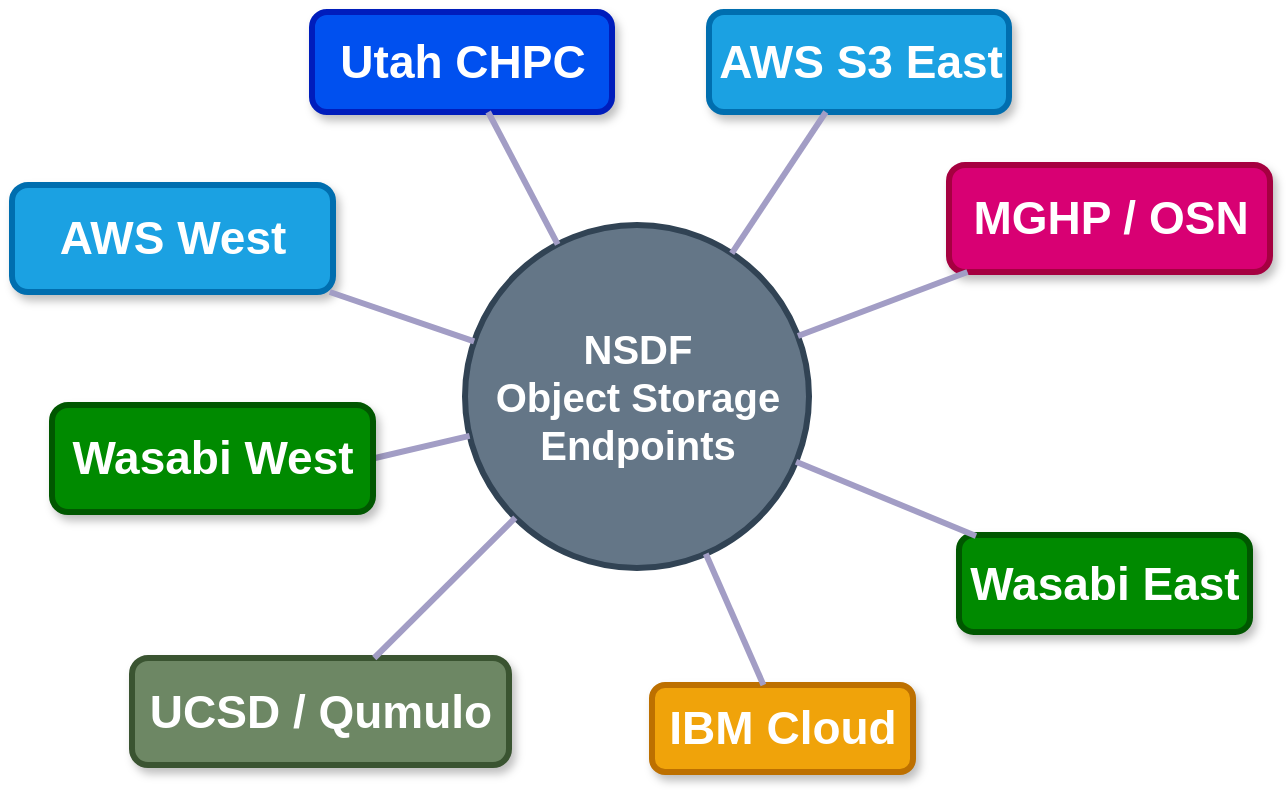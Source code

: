 <mxfile version="13.6.2" type="device"><diagram id="6a731a19-8d31-9384-78a2-239565b7b9f0" name="Page-1"><mxGraphModel dx="1268" dy="822" grid="1" gridSize="10" guides="1" tooltips="1" connect="1" arrows="1" fold="1" page="1" pageScale="1" pageWidth="1169" pageHeight="827" background="#ffffff" math="0" shadow="0"><root><mxCell id="0"/><mxCell id="1" parent="0"/><mxCell id="1516" value="NSDF &lt;br style=&quot;font-size: 20px;&quot;&gt;Object&amp;nbsp;Storage Endpoints" style="ellipse;whiteSpace=wrap;html=1;shadow=0;fontFamily=Helvetica;fontSize=20;fontColor=#ffffff;align=center;strokeWidth=3;fillColor=#647687;strokeColor=#314354;fontStyle=1" parent="1" vertex="1"><mxGeometry x="296.5" y="696.5" width="172" height="171.5" as="geometry"/></mxCell><mxCell id="1517" value="&lt;font color=&quot;#ffffff&quot; style=&quot;font-size: 23px;&quot;&gt;Utah CHPC&lt;/font&gt;" style="rounded=1;fillColor=#0050ef;strokeColor=#001DBC;strokeWidth=3;shadow=1;html=1;fontSize=23;fontStyle=1;fontColor=#ffffff;" parent="1" vertex="1"><mxGeometry x="220" y="590" width="150" height="50" as="geometry"/></mxCell><mxCell id="1518" value="AWS S3 East" style="rounded=1;fillColor=#1ba1e2;strokeColor=#006EAF;strokeWidth=3;shadow=1;html=1;fontSize=23;fontColor=#ffffff;fontStyle=1" parent="1" vertex="1"><mxGeometry x="418.5" y="590" width="150" height="50" as="geometry"/></mxCell><mxCell id="1519" value="MGHP / OSN" style="rounded=1;fillColor=#d80073;strokeColor=#A50040;strokeWidth=3;shadow=1;html=1;fontColor=#ffffff;fontSize=23;fontStyle=1" parent="1" vertex="1"><mxGeometry x="538.5" y="666.5" width="160.5" height="53.5" as="geometry"/></mxCell><mxCell id="1520" value="Wasabi East" style="rounded=1;fillColor=#008a00;strokeColor=#005700;strokeWidth=3;shadow=1;html=1;fontSize=23;fontColor=#ffffff;fontStyle=1" parent="1" vertex="1"><mxGeometry x="543.5" y="851.5" width="145.5" height="48.5" as="geometry"/></mxCell><mxCell id="1521" value="IBM Cloud" style="rounded=1;fillColor=#f0a30a;strokeColor=#BD7000;strokeWidth=3;shadow=1;html=1;fontColor=#ffffff;fontSize=23;fontStyle=1" parent="1" vertex="1"><mxGeometry x="390" y="926.5" width="130.5" height="43.5" as="geometry"/></mxCell><mxCell id="1522" value="AWS West" style="rounded=1;fillColor=#1ba1e2;strokeColor=#006EAF;strokeWidth=3;shadow=1;html=1;fontSize=23;fontColor=#ffffff;fontStyle=1" parent="1" vertex="1"><mxGeometry x="70" y="676.5" width="160.5" height="53.5" as="geometry"/></mxCell><mxCell id="1523" value="UCSD / Qumulo" style="rounded=1;fillColor=#6d8764;strokeColor=#3A5431;strokeWidth=3;shadow=1;html=1;fontColor=#ffffff;fontSize=23;fontStyle=1" parent="1" vertex="1"><mxGeometry x="130" y="913" width="188.5" height="53.5" as="geometry"/></mxCell><mxCell id="1528" value="" style="edgeStyle=none;endArrow=none;strokeWidth=3;strokeColor=#A29DC5;html=1;fontSize=23;fontStyle=1" parent="1" source="1516" target="1517" edge="1"><mxGeometry x="-1498" y="-303.5" width="100" height="100" as="geometry"><mxPoint x="-1498" y="-203.5" as="sourcePoint"/><mxPoint x="-1398" y="-303.5" as="targetPoint"/></mxGeometry></mxCell><mxCell id="1530" value="" style="edgeStyle=none;endArrow=none;strokeWidth=3;strokeColor=#A29DC5;html=1;fontSize=23;fontStyle=1" parent="1" source="1516" target="1518" edge="1"><mxGeometry x="-1498" y="-303.5" width="100" height="100" as="geometry"><mxPoint x="-1498" y="-203.5" as="sourcePoint"/><mxPoint x="-1398" y="-303.5" as="targetPoint"/></mxGeometry></mxCell><mxCell id="1531" value="" style="edgeStyle=none;endArrow=none;strokeWidth=3;strokeColor=#A29DC5;html=1;fontSize=23;fontStyle=1" parent="1" source="1516" target="1519" edge="1"><mxGeometry x="-1498" y="-303.5" width="100" height="100" as="geometry"><mxPoint x="-1498" y="-203.5" as="sourcePoint"/><mxPoint x="-1398" y="-303.5" as="targetPoint"/></mxGeometry></mxCell><mxCell id="1532" value="" style="edgeStyle=none;endArrow=none;strokeWidth=3;strokeColor=#A29DC5;html=1;fontSize=23;fontStyle=1" parent="1" source="1516" edge="1"><mxGeometry x="-1498" y="-303.5" width="100" height="100" as="geometry"><mxPoint x="-1498" y="-203.5" as="sourcePoint"/><mxPoint x="552" y="852" as="targetPoint"/></mxGeometry></mxCell><mxCell id="1533" value="" style="edgeStyle=none;endArrow=none;strokeWidth=3;strokeColor=#A29DC5;html=1;fontSize=23;fontStyle=1" parent="1" source="1516" target="1521" edge="1"><mxGeometry x="-1498" y="-303.5" width="100" height="100" as="geometry"><mxPoint x="-1498" y="-203.5" as="sourcePoint"/><mxPoint x="-1398" y="-303.5" as="targetPoint"/></mxGeometry></mxCell><mxCell id="1534" value="" style="edgeStyle=none;endArrow=none;strokeWidth=3;strokeColor=#A29DC5;html=1;fontSize=23;fontStyle=1" parent="1" source="1516" target="1522" edge="1"><mxGeometry x="-1498" y="-303.5" width="100" height="100" as="geometry"><mxPoint x="-1498" y="-203.5" as="sourcePoint"/><mxPoint x="-1398" y="-303.5" as="targetPoint"/></mxGeometry></mxCell><mxCell id="1535" value="" style="edgeStyle=none;endArrow=none;strokeWidth=3;strokeColor=#A29DC5;html=1;fontSize=23;fontStyle=1" parent="1" source="1516" target="1523" edge="1"><mxGeometry x="-1498" y="-303.5" width="100" height="100" as="geometry"><mxPoint x="-1498" y="-203.5" as="sourcePoint"/><mxPoint x="-1398" y="-303.5" as="targetPoint"/></mxGeometry></mxCell><mxCell id="1538" value="" style="edgeStyle=none;endArrow=none;strokeWidth=3;strokeColor=#A29DC5;html=1;fontSize=23;entryX=1;entryY=0.5;entryDx=0;entryDy=0;fontStyle=1" parent="1" source="1516" target="mZQymDTVlbQvaNNY2yGB-1542" edge="1"><mxGeometry x="-1498" y="-303.5" width="100" height="100" as="geometry"><mxPoint x="-1498" y="-203.5" as="sourcePoint"/><mxPoint x="237.789" y="856.5" as="targetPoint"/></mxGeometry></mxCell><mxCell id="1542" style="edgeStyle=none;rounded=0;html=1;exitX=0.5;exitY=1;endArrow=none;endFill=0;jettySize=auto;orthogonalLoop=1;strokeColor=#736CA8;strokeWidth=2;fillColor=#64bbe2;fontSize=23;fontColor=#23445D;fontStyle=1" parent="1" edge="1"><mxGeometry relative="1" as="geometry"><mxPoint x="137" y="771.5" as="sourcePoint"/><mxPoint x="137" y="771.5" as="targetPoint"/></mxGeometry></mxCell><mxCell id="mZQymDTVlbQvaNNY2yGB-1542" value="Wasabi West" style="rounded=1;fillColor=#008a00;strokeColor=#005700;strokeWidth=3;shadow=1;html=1;fontSize=23;fontColor=#ffffff;fontStyle=1" vertex="1" parent="1"><mxGeometry x="90" y="786.5" width="160.5" height="53.5" as="geometry"/></mxCell></root></mxGraphModel></diagram></mxfile>